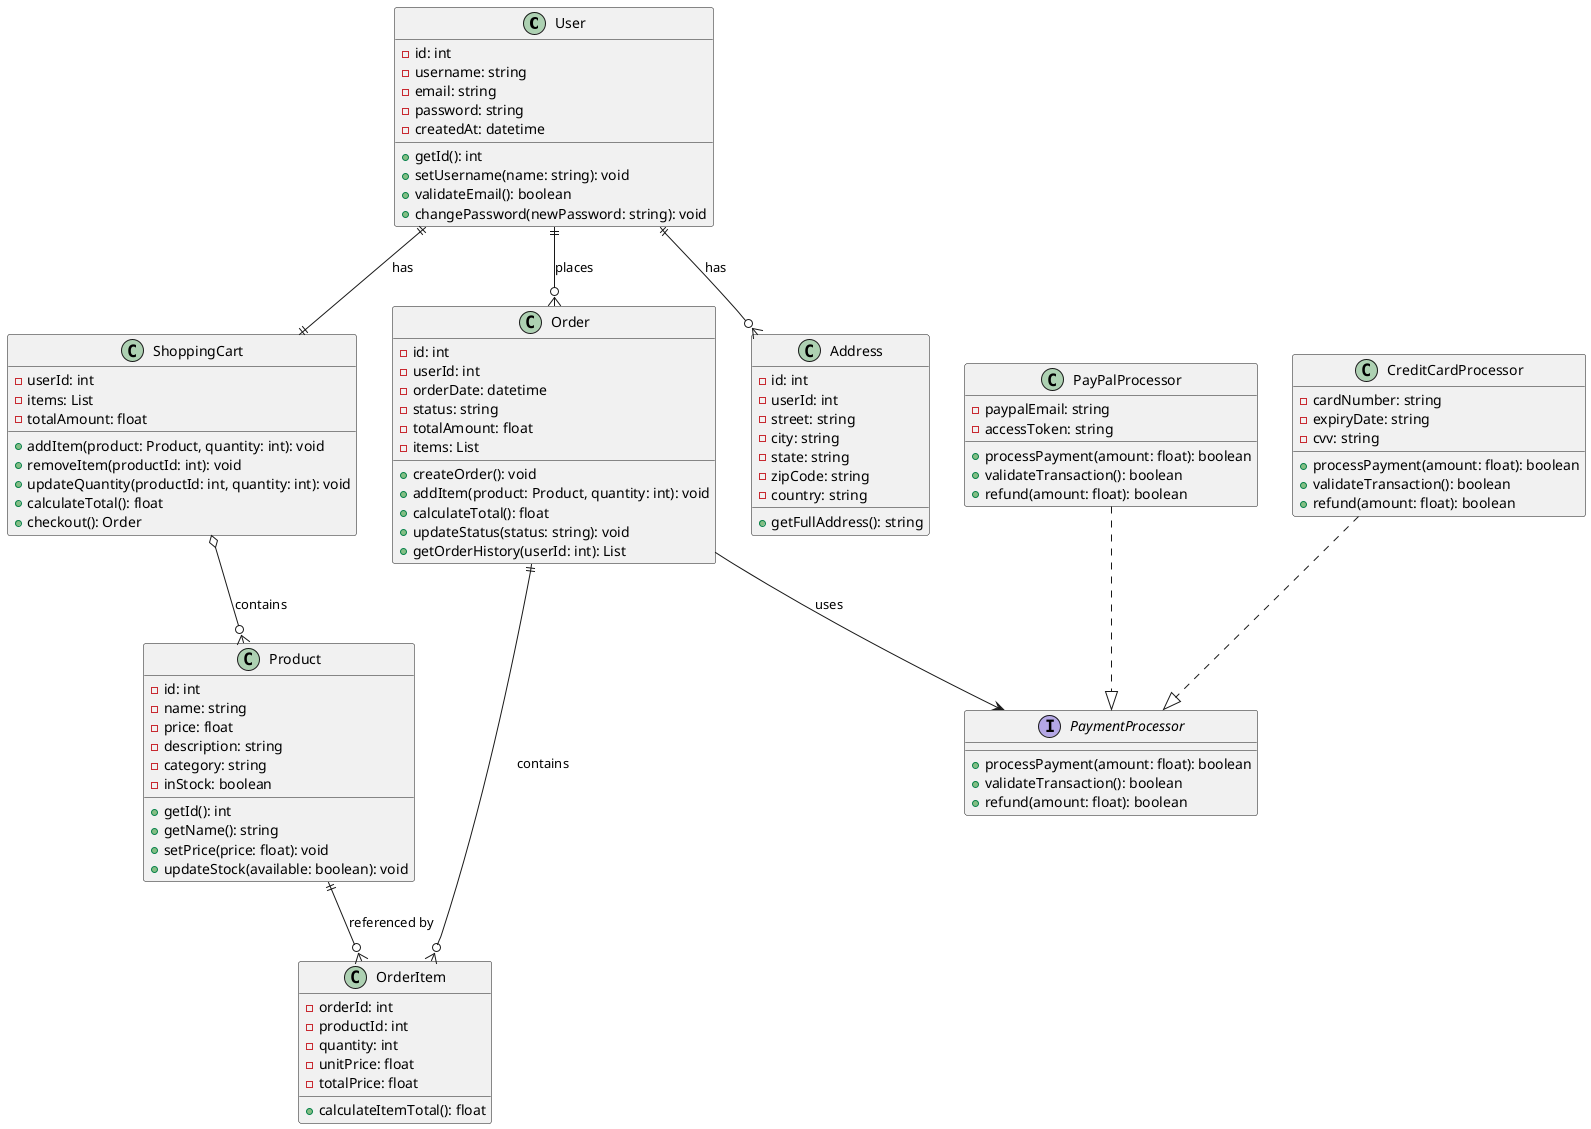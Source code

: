 @startuml E-commerce System

' User management
class User {
    - id: int
    - username: string
    - email: string
    - password: string
    - createdAt: datetime
    + getId(): int
    + setUsername(name: string): void
    + validateEmail(): boolean
    + changePassword(newPassword: string): void
}

' Product catalog
class Product {
    - id: int
    - name: string
    - price: float
    - description: string
    - category: string
    - inStock: boolean
    + getId(): int
    + getName(): string
    + setPrice(price: float): void
    + updateStock(available: boolean): void
}

' Order management
class Order {
    - id: int
    - userId: int
    - orderDate: datetime
    - status: string
    - totalAmount: float
    - items: List
    + createOrder(): void
    + addItem(product: Product, quantity: int): void
    + calculateTotal(): float
    + updateStatus(status: string): void
    + getOrderHistory(userId: int): List
}

' Payment processing
interface PaymentProcessor {
    + processPayment(amount: float): boolean
    + validateTransaction(): boolean
    + refund(amount: float): boolean
}

class CreditCardProcessor {
    - cardNumber: string
    - expiryDate: string
    - cvv: string
    + processPayment(amount: float): boolean
    + validateTransaction(): boolean
    + refund(amount: float): boolean
}

class PayPalProcessor {
    - paypalEmail: string
    - accessToken: string
    + processPayment(amount: float): boolean
    + validateTransaction(): boolean
    + refund(amount: float): boolean
}

' Shopping cart
class ShoppingCart {
    - userId: int
    - items: List
    - totalAmount: float
    + addItem(product: Product, quantity: int): void
    + removeItem(productId: int): void
    + updateQuantity(productId: int, quantity: int): void
    + calculateTotal(): float
    + checkout(): Order
}

' Address information
class Address {
    - id: int
    - userId: int
    - street: string
    - city: string
    - state: string
    - zipCode: string
    - country: string
    + getFullAddress(): string
}

' Order item details
class OrderItem {
    - orderId: int
    - productId: int
    - quantity: int
    - unitPrice: float
    - totalPrice: float
    + calculateItemTotal(): float
}

' Relationships
User ||--o{ Order : "places"
User ||--|| ShoppingCart : "has"
User ||--o{ Address : "has"

Order ||--o{ OrderItem : "contains"
Product ||--o{ OrderItem : "referenced by"

ShoppingCart o--o{ Product : "contains"

Order --> PaymentProcessor : "uses"
CreditCardProcessor ..|> PaymentProcessor
PayPalProcessor ..|> PaymentProcessor

@enduml